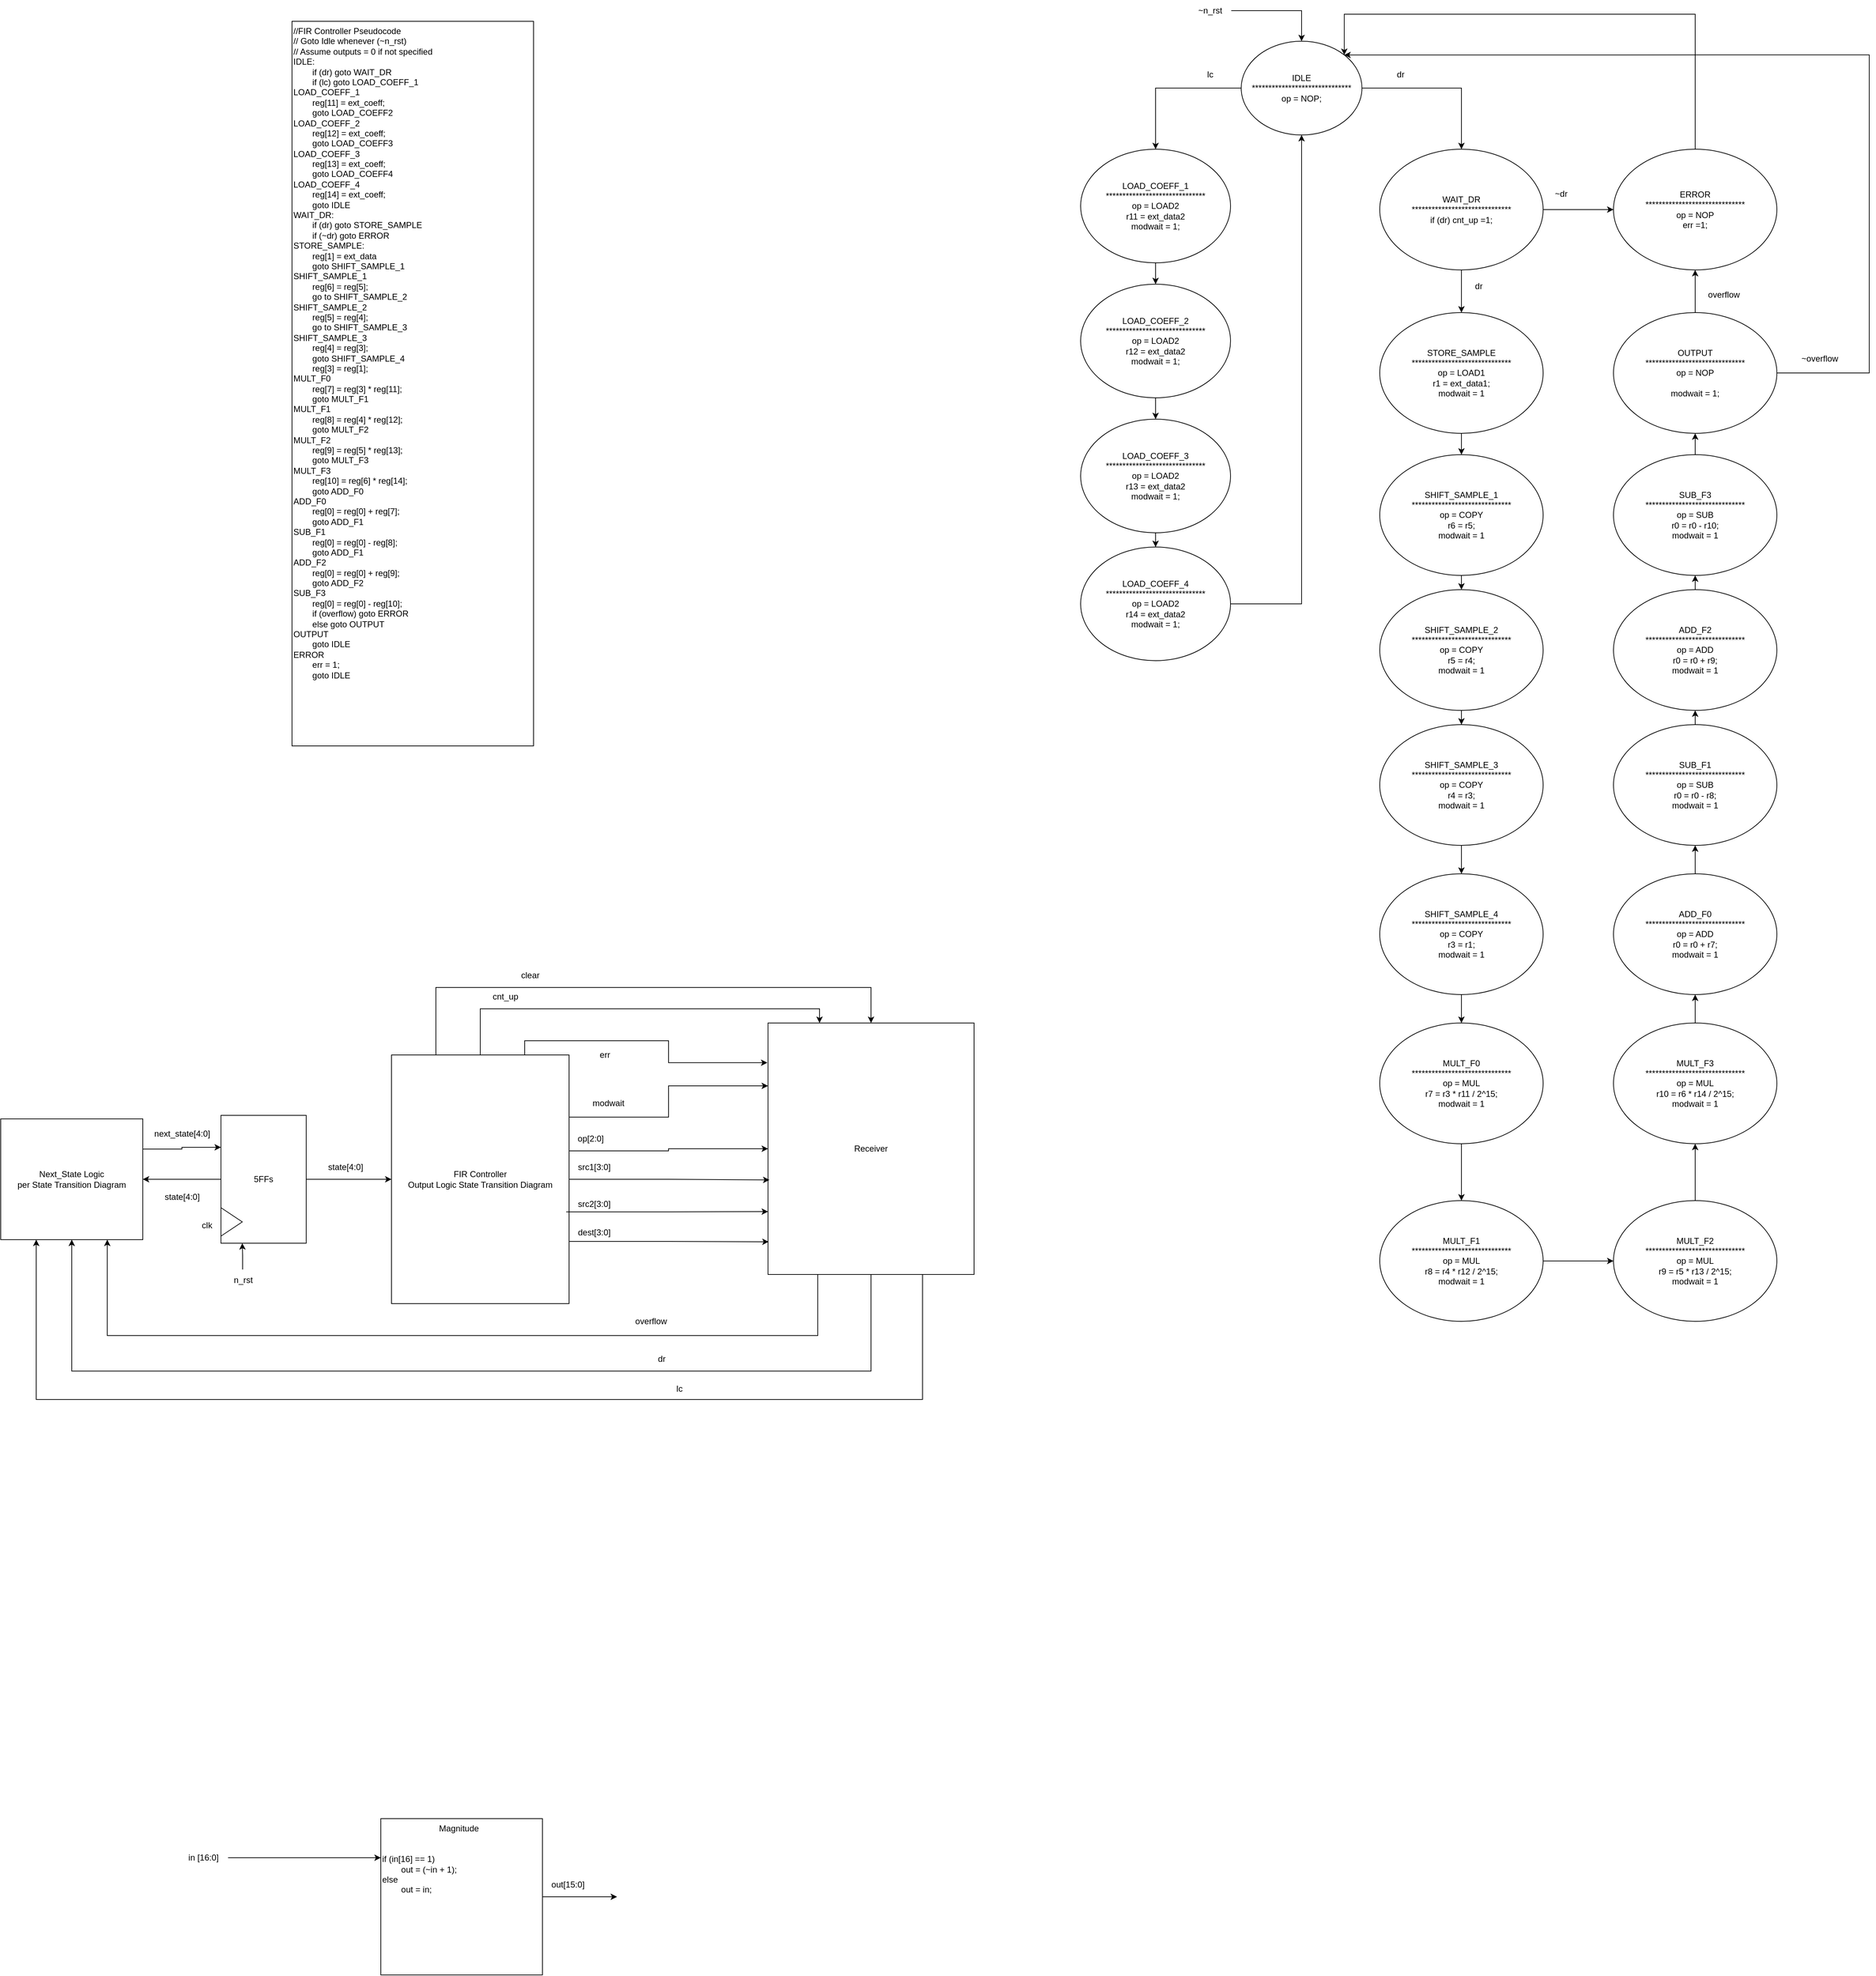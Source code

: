 <mxfile version="26.1.0">
  <diagram name="Page-1" id="D0N6lgmKxC3ts6CW8Z0m">
    <mxGraphModel dx="2932" dy="2197" grid="1" gridSize="10" guides="1" tooltips="1" connect="1" arrows="1" fold="1" page="1" pageScale="1" pageWidth="850" pageHeight="1100" math="0" shadow="0">
      <root>
        <mxCell id="0" />
        <mxCell id="1" parent="0" />
        <mxCell id="e_LtIGF7NNEtgVZw4Auk-2" value="&lt;div&gt;//FIR Controller Pseudocode&lt;/div&gt;&lt;div&gt;// Goto Idle whenever (~n_rst)&lt;/div&gt;&lt;div&gt;// Assume outputs = 0 if not specified&lt;/div&gt;IDLE:&amp;nbsp;&lt;div&gt;&lt;div&gt;&lt;span style=&quot;white-space: pre;&quot;&gt;&#x9;&lt;/span&gt;if (dr) goto WAIT_DR&lt;span style=&quot;white-space: pre;&quot;&gt;&#x9;&lt;/span&gt;&lt;/div&gt;&lt;div&gt;&lt;span style=&quot;background-color: transparent; color: light-dark(rgb(0, 0, 0), rgb(255, 255, 255));&quot;&gt;&lt;span style=&quot;white-space: pre;&quot;&gt;&#x9;&lt;/span&gt;if (lc) goto LOAD_COEFF_1&lt;/span&gt;&lt;/div&gt;&lt;div&gt;&lt;div&gt;LOAD_COEFF_1&lt;/div&gt;&lt;div&gt;&lt;span style=&quot;background-color: transparent; color: light-dark(rgb(0, 0, 0), rgb(255, 255, 255)); white-space: pre;&quot;&gt;&#x9;&lt;/span&gt;reg[11] = ext_coeff;&lt;span style=&quot;background-color: transparent; color: light-dark(rgb(0, 0, 0), rgb(255, 255, 255)); white-space: pre;&quot;&gt;&#x9;&lt;/span&gt;&lt;/div&gt;&lt;div&gt;&lt;span style=&quot;white-space: pre;&quot;&gt;&#x9;&lt;/span&gt;goto LOAD_COEFF2&lt;/div&gt;&lt;div&gt;&lt;div&gt;LOAD_COEFF_2&lt;/div&gt;&lt;div&gt;&lt;span style=&quot;background-color: transparent; color: light-dark(rgb(0, 0, 0), rgb(255, 255, 255)); white-space: pre;&quot;&gt;&#x9;&lt;/span&gt;reg[12] = ext_coeff;&lt;/div&gt;&lt;div&gt;&lt;span style=&quot;background-color: transparent; color: light-dark(rgb(0, 0, 0), rgb(255, 255, 255)); white-space: pre;&quot;&gt;&lt;span style=&quot;white-space: pre;&quot;&gt;&#x9;&lt;/span&gt;&lt;/span&gt;&lt;span style=&quot;background-color: transparent; color: light-dark(rgb(0, 0, 0), rgb(255, 255, 255));&quot;&gt;goto LOAD_COEFF3&lt;/span&gt;&lt;/div&gt;&lt;div&gt;&lt;span style=&quot;background-color: transparent; color: light-dark(rgb(0, 0, 0), rgb(255, 255, 255));&quot;&gt;LOAD_COEFF_3&lt;/span&gt;&lt;/div&gt;&lt;div&gt;&lt;/div&gt;&lt;/div&gt;&lt;div&gt;&lt;div&gt;&lt;span style=&quot;background-color: transparent; color: light-dark(rgb(0, 0, 0), rgb(255, 255, 255)); white-space: pre;&quot;&gt;&#x9;&lt;/span&gt;reg[13] = ext_coeff;&lt;span style=&quot;background-color: transparent; color: light-dark(rgb(0, 0, 0), rgb(255, 255, 255)); white-space: pre;&quot;&gt;&#x9;&lt;/span&gt;&lt;/div&gt;&lt;/div&gt;&lt;div&gt;&lt;span style=&quot;white-space: pre;&quot;&gt;&#x9;&lt;/span&gt;goto LOAD_COEFF4&lt;/div&gt;&lt;div&gt;&lt;div&gt;LOAD_COEFF_4&lt;/div&gt;&lt;div&gt;&lt;span style=&quot;background-color: transparent; color: light-dark(rgb(0, 0, 0), rgb(255, 255, 255)); white-space: pre;&quot;&gt;&#x9;&lt;/span&gt;reg[14] = ext_coeff;&lt;/div&gt;&lt;div&gt;&lt;span style=&quot;background-color: transparent; color: light-dark(rgb(0, 0, 0), rgb(255, 255, 255)); white-space: pre;&quot;&gt;&lt;span style=&quot;white-space: pre;&quot;&gt;&#x9;&lt;/span&gt;goto IDLE&#x9;&lt;/span&gt;&lt;/div&gt;&lt;/div&gt;&lt;div&gt;&lt;div&gt;WAIT_DR:&amp;nbsp;&lt;/div&gt;&lt;div&gt;&lt;span style=&quot;white-space: pre;&quot;&gt;&#x9;&lt;/span&gt;if (dr) goto STORE_SAMPLE&lt;/div&gt;&lt;div&gt;&lt;span style=&quot;white-space: pre;&quot;&gt;&#x9;&lt;/span&gt;if (~dr) goto ERROR&amp;nbsp;&lt;span style=&quot;background-color: transparent; color: light-dark(rgb(0, 0, 0), rgb(255, 255, 255)); white-space: pre;&quot;&gt;&#x9;&lt;/span&gt;&lt;span style=&quot;background-color: transparent; color: light-dark(rgb(0, 0, 0), rgb(255, 255, 255)); white-space: pre;&quot;&gt;&#x9;&lt;/span&gt;&lt;/div&gt;&lt;div&gt;STORE_SAMPLE:&lt;/div&gt;&lt;div&gt;&lt;span style=&quot;white-space: pre;&quot;&gt;&#x9;&lt;/span&gt;reg[1] = ext_data&lt;br&gt;&lt;/div&gt;&lt;div&gt;&lt;span style=&quot;white-space: pre;&quot;&gt;&#x9;&lt;/span&gt;goto SHIFT_SAMPLE_1&lt;/div&gt;&lt;div&gt;SHIFT_SAMPLE_1&lt;/div&gt;&lt;div&gt;&lt;span style=&quot;white-space: pre;&quot;&gt;&#x9;&lt;/span&gt;reg[6] = reg[5];&lt;/div&gt;&lt;div&gt;&lt;span style=&quot;white-space: pre;&quot;&gt;&#x9;&lt;/span&gt;go to SHIFT_SAMPLE_2&lt;/div&gt;&lt;div&gt;SHIFT_SAMPLE_2&lt;/div&gt;&lt;div&gt;&lt;span style=&quot;white-space: pre;&quot;&gt;&#x9;&lt;/span&gt;reg[5] = reg[4];&lt;/div&gt;&lt;div&gt;&lt;span style=&quot;background-color: transparent; color: light-dark(rgb(0, 0, 0), rgb(255, 255, 255)); white-space: pre;&quot;&gt;&#x9;&lt;/span&gt;&lt;span style=&quot;background-color: transparent; color: light-dark(rgb(0, 0, 0), rgb(255, 255, 255));&quot;&gt;go to SHIFT_SAMPLE_3&amp;nbsp;&lt;/span&gt;&lt;/div&gt;&lt;div&gt;SHIFT_SAMPLE_3&lt;/div&gt;&lt;div&gt;&lt;span style=&quot;white-space: pre;&quot;&gt;&#x9;&lt;/span&gt;reg[4] = reg[3];&lt;/div&gt;&lt;div&gt;&lt;span style=&quot;white-space: pre;&quot;&gt;&#x9;&lt;/span&gt;goto SHIFT_SAMPLE_4&lt;br&gt;&lt;/div&gt;&lt;div&gt;&lt;span style=&quot;white-space: pre;&quot;&gt;&#x9;&lt;/span&gt;reg[3] = reg[1];&lt;br&gt;&lt;/div&gt;&lt;div&gt;MULT_F0&lt;/div&gt;&lt;div&gt;&lt;span style=&quot;white-space: pre;&quot;&gt;&#x9;&lt;/span&gt;reg[7] = reg[3] * reg[11];&lt;br&gt;&lt;/div&gt;&lt;div&gt;&lt;span style=&quot;white-space: pre;&quot;&gt;&#x9;&lt;/span&gt;goto MULT_F1&lt;br&gt;&lt;/div&gt;&lt;div&gt;&lt;div&gt;MULT_F1&lt;/div&gt;&lt;div&gt;&lt;span style=&quot;white-space: pre;&quot;&gt;&#x9;&lt;/span&gt;reg[8] = reg[4] * reg[12];&lt;br&gt;&lt;/div&gt;&lt;div&gt;&lt;span style=&quot;white-space: pre;&quot;&gt;&#x9;&lt;/span&gt;goto MULT_F2&lt;/div&gt;&lt;/div&gt;&lt;div&gt;&lt;div&gt;MULT_F2&lt;/div&gt;&lt;div&gt;&lt;span style=&quot;white-space: pre;&quot;&gt;&#x9;&lt;/span&gt;reg[9] = reg[5] * reg[13];&lt;br&gt;&lt;/div&gt;&lt;div&gt;&lt;span style=&quot;white-space: pre;&quot;&gt;&#x9;&lt;/span&gt;goto MULT_F3&lt;/div&gt;&lt;/div&gt;&lt;div&gt;&lt;div&gt;MULT_F3&lt;/div&gt;&lt;div&gt;&lt;span style=&quot;white-space: pre;&quot;&gt;&#x9;&lt;/span&gt;reg[10] = reg[6] * reg[14];&lt;br&gt;&lt;/div&gt;&lt;div&gt;&lt;span style=&quot;white-space: pre;&quot;&gt;&#x9;&lt;/span&gt;goto ADD_F0&lt;/div&gt;&lt;/div&gt;&lt;div&gt;ADD_F0&lt;/div&gt;&lt;div&gt;&lt;span style=&quot;white-space: pre;&quot;&gt;&#x9;&lt;/span&gt;reg[0] = reg[0] + reg[7];&lt;br&gt;&lt;/div&gt;&lt;div&gt;&lt;span style=&quot;white-space: pre;&quot;&gt;&#x9;&lt;/span&gt;goto ADD_F1&lt;br&gt;&lt;/div&gt;&lt;div&gt;&lt;div&gt;SUB_F1&lt;/div&gt;&lt;div&gt;&lt;span style=&quot;white-space: pre;&quot;&gt;&#x9;&lt;/span&gt;reg[0] = reg[0] - reg[8];&lt;br&gt;&lt;/div&gt;&lt;div&gt;&lt;span style=&quot;white-space: pre;&quot;&gt;&#x9;&lt;/span&gt;goto ADD_F1&lt;/div&gt;&lt;/div&gt;&lt;div&gt;&lt;div&gt;ADD_F2&lt;/div&gt;&lt;div&gt;&lt;span style=&quot;white-space: pre;&quot;&gt;&#x9;&lt;/span&gt;reg[0] = reg[0] + reg[9];&lt;/div&gt;&lt;/div&gt;&lt;div&gt;&lt;span style=&quot;white-space: pre;&quot;&gt;&#x9;&lt;/span&gt;goto ADD_F2&lt;br&gt;&lt;/div&gt;&lt;div&gt;&lt;div&gt;SUB_F3&lt;/div&gt;&lt;div&gt;&lt;span style=&quot;white-space: pre;&quot;&gt;&#x9;&lt;/span&gt;reg[0] = reg[0] - reg[10];&lt;/div&gt;&lt;/div&gt;&lt;div&gt;&lt;span style=&quot;white-space: pre;&quot;&gt;&#x9;&lt;/span&gt;if (overflow) goto ERROR&lt;br&gt;&lt;/div&gt;&lt;div&gt;&lt;span style=&quot;white-space: pre;&quot;&gt;&#x9;&lt;/span&gt;else goto OUTPUT&lt;/div&gt;&lt;div&gt;OUTPUT&lt;/div&gt;&lt;div&gt;&lt;span style=&quot;white-space: pre;&quot;&gt;&#x9;&lt;/span&gt;goto IDLE&lt;/div&gt;&lt;div&gt;ERROR&lt;/div&gt;&lt;div&gt;&lt;span style=&quot;white-space: pre;&quot;&gt;&#x9;&lt;/span&gt;err = 1;&amp;nbsp;&lt;/div&gt;&lt;div&gt;&lt;span style=&quot;white-space: pre;&quot;&gt;&#x9;&lt;/span&gt;goto IDLE&lt;br&gt;&lt;/div&gt;&lt;div&gt;&lt;span style=&quot;white-space: pre;&quot;&gt;&#x9;&lt;/span&gt;&lt;br&gt;&lt;/div&gt;&lt;div&gt;&lt;span style=&quot;background-color: transparent; color: light-dark(rgb(0, 0, 0), rgb(255, 255, 255)); white-space: pre;&quot;&gt;&lt;span style=&quot;white-space: pre;&quot;&gt;&#x9;&lt;/span&gt;&#x9;&lt;/span&gt;&lt;span style=&quot;background-color: transparent; color: light-dark(rgb(0, 0, 0), rgb(255, 255, 255));&quot;&gt;&amp;nbsp;&lt;/span&gt;&lt;/div&gt;&lt;div&gt;&lt;span style=&quot;white-space: pre;&quot;&gt;&#x9;&lt;/span&gt;&lt;br&gt;&lt;/div&gt;&lt;div&gt;&lt;span style=&quot;white-space: pre;&quot;&gt;&#x9;&lt;/span&gt;&lt;br&gt;&lt;/div&gt;&lt;div&gt;&lt;br&gt;&lt;/div&gt;&lt;div&gt;&lt;br&gt;&lt;/div&gt;&lt;div&gt;&lt;span style=&quot;white-space: pre;&quot;&gt;&#x9;&lt;/span&gt;&lt;span style=&quot;white-space: pre;&quot;&gt;&#x9;&lt;br&gt;&lt;/span&gt;&lt;br&gt;&lt;/div&gt;&lt;/div&gt;&lt;/div&gt;&lt;/div&gt;" style="rounded=0;whiteSpace=wrap;html=1;align=left;verticalAlign=top;" parent="1" vertex="1">
          <mxGeometry x="-1080" y="-180" width="340" height="1020" as="geometry" />
        </mxCell>
        <mxCell id="e_LtIGF7NNEtgVZw4Auk-3" style="edgeStyle=orthogonalEdgeStyle;rounded=0;orthogonalLoop=1;jettySize=auto;html=1;exitX=0.5;exitY=1;exitDx=0;exitDy=0;" parent="1" source="e_LtIGF7NNEtgVZw4Auk-2" target="e_LtIGF7NNEtgVZw4Auk-2" edge="1">
          <mxGeometry relative="1" as="geometry" />
        </mxCell>
        <mxCell id="rDvdCbsORdO_u9nygV4T-1" style="edgeStyle=orthogonalEdgeStyle;rounded=0;orthogonalLoop=1;jettySize=auto;html=1;entryX=0.5;entryY=0;entryDx=0;entryDy=0;" edge="1" parent="1" source="e_LtIGF7NNEtgVZw4Auk-6" target="e_LtIGF7NNEtgVZw4Auk-18">
          <mxGeometry relative="1" as="geometry" />
        </mxCell>
        <mxCell id="rDvdCbsORdO_u9nygV4T-2" style="edgeStyle=orthogonalEdgeStyle;rounded=0;orthogonalLoop=1;jettySize=auto;html=1;entryX=0.5;entryY=0;entryDx=0;entryDy=0;" edge="1" parent="1" source="e_LtIGF7NNEtgVZw4Auk-6" target="e_LtIGF7NNEtgVZw4Auk-22">
          <mxGeometry relative="1" as="geometry" />
        </mxCell>
        <mxCell id="e_LtIGF7NNEtgVZw4Auk-6" value="&lt;div&gt;IDLE&lt;/div&gt;&lt;div&gt;******************************&lt;/div&gt;&lt;div&gt;op = NOP;&lt;/div&gt;" style="ellipse;whiteSpace=wrap;html=1;" parent="1" vertex="1">
          <mxGeometry x="256" y="-152" width="170" height="132" as="geometry" />
        </mxCell>
        <mxCell id="rDvdCbsORdO_u9nygV4T-13" style="edgeStyle=orthogonalEdgeStyle;rounded=0;orthogonalLoop=1;jettySize=auto;html=1;entryX=0.5;entryY=0;entryDx=0;entryDy=0;" edge="1" parent="1" source="e_LtIGF7NNEtgVZw4Auk-8" target="rDvdCbsORdO_u9nygV4T-10">
          <mxGeometry relative="1" as="geometry" />
        </mxCell>
        <mxCell id="e_LtIGF7NNEtgVZw4Auk-8" value="&lt;div&gt;STORE_SAMPLE&lt;/div&gt;&lt;div&gt;******************************&lt;/div&gt;&lt;div&gt;op = LOAD1&lt;/div&gt;&lt;div&gt;r1 = ext_data1;&lt;/div&gt;&lt;div&gt;modwait = 1&lt;/div&gt;" style="ellipse;whiteSpace=wrap;html=1;verticalAlign=middle;" parent="1" vertex="1">
          <mxGeometry x="451" y="230" width="230" height="170" as="geometry" />
        </mxCell>
        <mxCell id="e_LtIGF7NNEtgVZw4Auk-9" value="dr" style="text;html=1;align=center;verticalAlign=middle;resizable=0;points=[];autosize=1;strokeColor=none;fillColor=none;" parent="1" vertex="1">
          <mxGeometry x="465" y="-120" width="30" height="30" as="geometry" />
        </mxCell>
        <mxCell id="e_LtIGF7NNEtgVZw4Auk-10" style="edgeStyle=orthogonalEdgeStyle;rounded=0;orthogonalLoop=1;jettySize=auto;html=1;entryX=0.5;entryY=0;entryDx=0;entryDy=0;" parent="1" source="e_LtIGF7NNEtgVZw4Auk-11" target="e_LtIGF7NNEtgVZw4Auk-6" edge="1">
          <mxGeometry relative="1" as="geometry" />
        </mxCell>
        <mxCell id="e_LtIGF7NNEtgVZw4Auk-11" value="~n_rst" style="text;html=1;align=center;verticalAlign=middle;resizable=0;points=[];autosize=1;strokeColor=none;fillColor=none;" parent="1" vertex="1">
          <mxGeometry x="182" y="-210" width="60" height="30" as="geometry" />
        </mxCell>
        <mxCell id="rDvdCbsORdO_u9nygV4T-14" style="edgeStyle=orthogonalEdgeStyle;rounded=0;orthogonalLoop=1;jettySize=auto;html=1;exitX=0.5;exitY=1;exitDx=0;exitDy=0;entryX=0.5;entryY=0;entryDx=0;entryDy=0;" edge="1" parent="1" source="e_LtIGF7NNEtgVZw4Auk-18" target="e_LtIGF7NNEtgVZw4Auk-25">
          <mxGeometry relative="1" as="geometry" />
        </mxCell>
        <mxCell id="e_LtIGF7NNEtgVZw4Auk-18" value="&lt;div&gt;LOAD_COEFF_1&lt;/div&gt;&lt;div&gt;******************************&lt;/div&gt;&lt;div&gt;op = LOAD2&lt;/div&gt;&lt;div&gt;r11 = ext_data2&lt;/div&gt;&lt;div&gt;modwait = 1;&lt;/div&gt;" style="ellipse;whiteSpace=wrap;html=1;verticalAlign=middle;" parent="1" vertex="1">
          <mxGeometry x="30" width="211" height="160" as="geometry" />
        </mxCell>
        <mxCell id="rDvdCbsORdO_u9nygV4T-6" style="edgeStyle=orthogonalEdgeStyle;rounded=0;orthogonalLoop=1;jettySize=auto;html=1;entryX=0;entryY=0.5;entryDx=0;entryDy=0;" edge="1" parent="1" source="e_LtIGF7NNEtgVZw4Auk-22" target="rDvdCbsORdO_u9nygV4T-4">
          <mxGeometry relative="1" as="geometry" />
        </mxCell>
        <mxCell id="rDvdCbsORdO_u9nygV4T-8" style="edgeStyle=orthogonalEdgeStyle;rounded=0;orthogonalLoop=1;jettySize=auto;html=1;entryX=0.5;entryY=0;entryDx=0;entryDy=0;" edge="1" parent="1" source="e_LtIGF7NNEtgVZw4Auk-22" target="e_LtIGF7NNEtgVZw4Auk-8">
          <mxGeometry relative="1" as="geometry" />
        </mxCell>
        <mxCell id="e_LtIGF7NNEtgVZw4Auk-22" value="&lt;div&gt;WAIT_DR&lt;/div&gt;&lt;div&gt;******************************&lt;/div&gt;&lt;div&gt;if (dr) cnt_up =1;&lt;/div&gt;" style="ellipse;whiteSpace=wrap;html=1;verticalAlign=middle;" parent="1" vertex="1">
          <mxGeometry x="451" width="230" height="170" as="geometry" />
        </mxCell>
        <mxCell id="rDvdCbsORdO_u9nygV4T-15" style="edgeStyle=orthogonalEdgeStyle;rounded=0;orthogonalLoop=1;jettySize=auto;html=1;" edge="1" parent="1" source="e_LtIGF7NNEtgVZw4Auk-25" target="e_LtIGF7NNEtgVZw4Auk-26">
          <mxGeometry relative="1" as="geometry" />
        </mxCell>
        <mxCell id="e_LtIGF7NNEtgVZw4Auk-25" value="&lt;div&gt;LOAD_COEFF_2&lt;/div&gt;&lt;div&gt;******************************&lt;/div&gt;&lt;div&gt;&lt;div&gt;op = LOAD2&lt;/div&gt;&lt;div&gt;r12 = ext_data2&lt;/div&gt;&lt;div&gt;modwait = 1;&lt;/div&gt;&lt;/div&gt;" style="ellipse;whiteSpace=wrap;html=1;verticalAlign=middle;" parent="1" vertex="1">
          <mxGeometry x="30" y="190" width="211" height="160" as="geometry" />
        </mxCell>
        <mxCell id="rDvdCbsORdO_u9nygV4T-16" style="edgeStyle=orthogonalEdgeStyle;rounded=0;orthogonalLoop=1;jettySize=auto;html=1;exitX=0.5;exitY=1;exitDx=0;exitDy=0;" edge="1" parent="1" source="e_LtIGF7NNEtgVZw4Auk-26" target="e_LtIGF7NNEtgVZw4Auk-27">
          <mxGeometry relative="1" as="geometry" />
        </mxCell>
        <mxCell id="e_LtIGF7NNEtgVZw4Auk-26" value="&lt;div&gt;LOAD_COEFF_3&lt;/div&gt;&lt;div&gt;******************************&lt;/div&gt;&lt;div&gt;&lt;div&gt;op = LOAD2&lt;/div&gt;&lt;div&gt;r13 = ext_data2&lt;/div&gt;&lt;div&gt;modwait = 1;&lt;/div&gt;&lt;/div&gt;" style="ellipse;whiteSpace=wrap;html=1;verticalAlign=middle;" parent="1" vertex="1">
          <mxGeometry x="30" y="380" width="211" height="160" as="geometry" />
        </mxCell>
        <mxCell id="rDvdCbsORdO_u9nygV4T-3" style="edgeStyle=orthogonalEdgeStyle;rounded=0;orthogonalLoop=1;jettySize=auto;html=1;entryX=0.5;entryY=1;entryDx=0;entryDy=0;" edge="1" parent="1" source="e_LtIGF7NNEtgVZw4Auk-27" target="e_LtIGF7NNEtgVZw4Auk-6">
          <mxGeometry relative="1" as="geometry" />
        </mxCell>
        <mxCell id="e_LtIGF7NNEtgVZw4Auk-27" value="&lt;div&gt;LOAD_COEFF_4&lt;/div&gt;&lt;div&gt;******************************&lt;/div&gt;&lt;div&gt;&lt;div&gt;op = LOAD2&lt;/div&gt;&lt;div&gt;r14 = ext_data2&lt;/div&gt;&lt;div&gt;modwait = 1;&lt;/div&gt;&lt;/div&gt;" style="ellipse;whiteSpace=wrap;html=1;verticalAlign=middle;" parent="1" vertex="1">
          <mxGeometry x="30" y="560" width="211" height="160" as="geometry" />
        </mxCell>
        <mxCell id="rDvdCbsORdO_u9nygV4T-5" style="edgeStyle=orthogonalEdgeStyle;rounded=0;orthogonalLoop=1;jettySize=auto;html=1;entryX=1;entryY=0;entryDx=0;entryDy=0;exitX=0.5;exitY=0;exitDx=0;exitDy=0;" edge="1" parent="1" source="rDvdCbsORdO_u9nygV4T-4" target="e_LtIGF7NNEtgVZw4Auk-6">
          <mxGeometry relative="1" as="geometry">
            <Array as="points">
              <mxPoint x="895" y="-190" />
              <mxPoint x="401" y="-190" />
            </Array>
          </mxGeometry>
        </mxCell>
        <mxCell id="rDvdCbsORdO_u9nygV4T-4" value="&lt;div&gt;ERROR&lt;/div&gt;&lt;div&gt;******************************&lt;/div&gt;&lt;div&gt;op = NOP&lt;/div&gt;&lt;div&gt;err =1;&lt;/div&gt;" style="ellipse;whiteSpace=wrap;html=1;verticalAlign=middle;" vertex="1" parent="1">
          <mxGeometry x="780" width="230" height="170" as="geometry" />
        </mxCell>
        <mxCell id="rDvdCbsORdO_u9nygV4T-7" value="~dr" style="text;html=1;align=center;verticalAlign=middle;resizable=0;points=[];autosize=1;strokeColor=none;fillColor=none;" vertex="1" parent="1">
          <mxGeometry x="686" y="48" width="40" height="30" as="geometry" />
        </mxCell>
        <mxCell id="rDvdCbsORdO_u9nygV4T-9" value="dr" style="text;html=1;align=center;verticalAlign=middle;resizable=0;points=[];autosize=1;strokeColor=none;fillColor=none;" vertex="1" parent="1">
          <mxGeometry x="575" y="178" width="30" height="30" as="geometry" />
        </mxCell>
        <mxCell id="rDvdCbsORdO_u9nygV4T-17" style="edgeStyle=orthogonalEdgeStyle;rounded=0;orthogonalLoop=1;jettySize=auto;html=1;exitX=0.5;exitY=1;exitDx=0;exitDy=0;entryX=0.5;entryY=0;entryDx=0;entryDy=0;" edge="1" parent="1" source="rDvdCbsORdO_u9nygV4T-10" target="rDvdCbsORdO_u9nygV4T-11">
          <mxGeometry relative="1" as="geometry" />
        </mxCell>
        <mxCell id="rDvdCbsORdO_u9nygV4T-10" value="&lt;div&gt;SHIFT_SAMPLE_1&lt;/div&gt;&lt;div&gt;******************************&lt;/div&gt;&lt;div&gt;op = COPY&lt;/div&gt;&lt;div&gt;r6 = r5;&lt;/div&gt;&lt;div&gt;modwait = 1&lt;/div&gt;" style="ellipse;whiteSpace=wrap;html=1;verticalAlign=middle;" vertex="1" parent="1">
          <mxGeometry x="451" y="430" width="230" height="170" as="geometry" />
        </mxCell>
        <mxCell id="rDvdCbsORdO_u9nygV4T-18" style="edgeStyle=orthogonalEdgeStyle;rounded=0;orthogonalLoop=1;jettySize=auto;html=1;exitX=0.5;exitY=1;exitDx=0;exitDy=0;" edge="1" parent="1" source="rDvdCbsORdO_u9nygV4T-11" target="rDvdCbsORdO_u9nygV4T-12">
          <mxGeometry relative="1" as="geometry" />
        </mxCell>
        <mxCell id="rDvdCbsORdO_u9nygV4T-11" value="&lt;div&gt;&lt;span style=&quot;background-color: transparent; color: light-dark(rgb(0, 0, 0), rgb(255, 255, 255));&quot;&gt;SHIFT&lt;/span&gt;_SAMPLE_2&lt;/div&gt;&lt;div&gt;******************************&lt;/div&gt;&lt;div&gt;op = COPY&lt;/div&gt;&lt;div&gt;r5 = r4;&lt;/div&gt;&lt;div&gt;modwait = 1&lt;/div&gt;" style="ellipse;whiteSpace=wrap;html=1;verticalAlign=middle;" vertex="1" parent="1">
          <mxGeometry x="451" y="620" width="230" height="170" as="geometry" />
        </mxCell>
        <mxCell id="rDvdCbsORdO_u9nygV4T-20" style="edgeStyle=orthogonalEdgeStyle;rounded=0;orthogonalLoop=1;jettySize=auto;html=1;entryX=0.5;entryY=0;entryDx=0;entryDy=0;" edge="1" parent="1" source="rDvdCbsORdO_u9nygV4T-12" target="rDvdCbsORdO_u9nygV4T-19">
          <mxGeometry relative="1" as="geometry" />
        </mxCell>
        <mxCell id="rDvdCbsORdO_u9nygV4T-12" value="&lt;div&gt;&lt;span style=&quot;background-color: transparent; color: light-dark(rgb(0, 0, 0), rgb(255, 255, 255));&quot;&gt;SHIFT&lt;/span&gt;_SAMPLE_3&lt;/div&gt;&lt;div&gt;******************************&lt;/div&gt;&lt;div&gt;op = COPY&lt;/div&gt;&lt;div&gt;r4 = r3;&lt;/div&gt;&lt;div&gt;modwait = 1&lt;/div&gt;" style="ellipse;whiteSpace=wrap;html=1;verticalAlign=middle;" vertex="1" parent="1">
          <mxGeometry x="451" y="810" width="230" height="170" as="geometry" />
        </mxCell>
        <mxCell id="rDvdCbsORdO_u9nygV4T-25" style="edgeStyle=orthogonalEdgeStyle;rounded=0;orthogonalLoop=1;jettySize=auto;html=1;exitX=0.5;exitY=1;exitDx=0;exitDy=0;entryX=0.5;entryY=0;entryDx=0;entryDy=0;" edge="1" parent="1" source="rDvdCbsORdO_u9nygV4T-19" target="rDvdCbsORdO_u9nygV4T-21">
          <mxGeometry relative="1" as="geometry" />
        </mxCell>
        <mxCell id="rDvdCbsORdO_u9nygV4T-19" value="&lt;div&gt;&lt;span style=&quot;background-color: transparent; color: light-dark(rgb(0, 0, 0), rgb(255, 255, 255));&quot;&gt;SHIFT&lt;/span&gt;&lt;span style=&quot;background-color: transparent; color: light-dark(rgb(0, 0, 0), rgb(255, 255, 255));&quot;&gt;_SAMPLE_4&lt;/span&gt;&lt;/div&gt;&lt;div&gt;******************************&lt;/div&gt;&lt;div&gt;op = COPY&lt;/div&gt;&lt;div&gt;r3 = r1;&lt;/div&gt;&lt;div&gt;modwait = 1&lt;/div&gt;" style="ellipse;whiteSpace=wrap;html=1;verticalAlign=middle;" vertex="1" parent="1">
          <mxGeometry x="451" y="1020" width="230" height="170" as="geometry" />
        </mxCell>
        <mxCell id="rDvdCbsORdO_u9nygV4T-26" style="edgeStyle=orthogonalEdgeStyle;rounded=0;orthogonalLoop=1;jettySize=auto;html=1;" edge="1" parent="1" source="rDvdCbsORdO_u9nygV4T-21" target="rDvdCbsORdO_u9nygV4T-22">
          <mxGeometry relative="1" as="geometry" />
        </mxCell>
        <mxCell id="rDvdCbsORdO_u9nygV4T-21" value="&lt;div&gt;&lt;span style=&quot;background-color: transparent; color: light-dark(rgb(0, 0, 0), rgb(255, 255, 255));&quot;&gt;MULT_F0&lt;/span&gt;&lt;/div&gt;&lt;div&gt;******************************&lt;/div&gt;&lt;div&gt;op = MUL&lt;/div&gt;&lt;div&gt;r7 = r3 * r11 / 2^15;&lt;/div&gt;&lt;div&gt;modwait = 1&lt;/div&gt;" style="ellipse;whiteSpace=wrap;html=1;verticalAlign=middle;" vertex="1" parent="1">
          <mxGeometry x="451" y="1230" width="230" height="170" as="geometry" />
        </mxCell>
        <mxCell id="rDvdCbsORdO_u9nygV4T-27" style="edgeStyle=orthogonalEdgeStyle;rounded=0;orthogonalLoop=1;jettySize=auto;html=1;exitX=1;exitY=0.5;exitDx=0;exitDy=0;entryX=0;entryY=0.5;entryDx=0;entryDy=0;" edge="1" parent="1" source="rDvdCbsORdO_u9nygV4T-22" target="rDvdCbsORdO_u9nygV4T-23">
          <mxGeometry relative="1" as="geometry" />
        </mxCell>
        <mxCell id="rDvdCbsORdO_u9nygV4T-22" value="&lt;div&gt;&lt;span style=&quot;background-color: transparent; color: light-dark(rgb(0, 0, 0), rgb(255, 255, 255));&quot;&gt;MULT_F1&lt;/span&gt;&lt;/div&gt;&lt;div&gt;******************************&lt;/div&gt;&lt;div&gt;op = MUL&lt;/div&gt;&lt;div&gt;r8 = r4 * r12 / 2^15;&lt;/div&gt;&lt;div&gt;modwait = 1&lt;/div&gt;" style="ellipse;whiteSpace=wrap;html=1;verticalAlign=middle;" vertex="1" parent="1">
          <mxGeometry x="451" y="1480" width="230" height="170" as="geometry" />
        </mxCell>
        <mxCell id="rDvdCbsORdO_u9nygV4T-28" style="edgeStyle=orthogonalEdgeStyle;rounded=0;orthogonalLoop=1;jettySize=auto;html=1;exitX=0.5;exitY=0;exitDx=0;exitDy=0;entryX=0.5;entryY=1;entryDx=0;entryDy=0;" edge="1" parent="1" source="rDvdCbsORdO_u9nygV4T-23" target="rDvdCbsORdO_u9nygV4T-24">
          <mxGeometry relative="1" as="geometry" />
        </mxCell>
        <mxCell id="rDvdCbsORdO_u9nygV4T-23" value="&lt;div&gt;&lt;span style=&quot;background-color: transparent; color: light-dark(rgb(0, 0, 0), rgb(255, 255, 255));&quot;&gt;MULT_F2&lt;/span&gt;&lt;/div&gt;&lt;div&gt;******************************&lt;/div&gt;&lt;div&gt;op = MUL&lt;/div&gt;&lt;div&gt;r9 = r5 * r13 / 2^15;&lt;/div&gt;&lt;div&gt;modwait = 1&lt;/div&gt;" style="ellipse;whiteSpace=wrap;html=1;verticalAlign=middle;" vertex="1" parent="1">
          <mxGeometry x="780" y="1480" width="230" height="170" as="geometry" />
        </mxCell>
        <mxCell id="rDvdCbsORdO_u9nygV4T-33" style="edgeStyle=orthogonalEdgeStyle;rounded=0;orthogonalLoop=1;jettySize=auto;html=1;exitX=0.5;exitY=0;exitDx=0;exitDy=0;entryX=0.5;entryY=1;entryDx=0;entryDy=0;" edge="1" parent="1" source="rDvdCbsORdO_u9nygV4T-24" target="rDvdCbsORdO_u9nygV4T-29">
          <mxGeometry relative="1" as="geometry" />
        </mxCell>
        <mxCell id="rDvdCbsORdO_u9nygV4T-24" value="&lt;div&gt;&lt;span style=&quot;background-color: transparent; color: light-dark(rgb(0, 0, 0), rgb(255, 255, 255));&quot;&gt;MULT_F3&lt;/span&gt;&lt;/div&gt;&lt;div&gt;******************************&lt;/div&gt;&lt;div&gt;op = MUL&lt;/div&gt;&lt;div&gt;r10 = r6 * r14 / 2^15;&lt;/div&gt;&lt;div&gt;modwait = 1&lt;/div&gt;" style="ellipse;whiteSpace=wrap;html=1;verticalAlign=middle;" vertex="1" parent="1">
          <mxGeometry x="780" y="1230" width="230" height="170" as="geometry" />
        </mxCell>
        <mxCell id="rDvdCbsORdO_u9nygV4T-32" style="edgeStyle=orthogonalEdgeStyle;rounded=0;orthogonalLoop=1;jettySize=auto;html=1;exitX=0.5;exitY=0;exitDx=0;exitDy=0;entryX=0.5;entryY=1;entryDx=0;entryDy=0;" edge="1" parent="1" source="rDvdCbsORdO_u9nygV4T-29" target="rDvdCbsORdO_u9nygV4T-31">
          <mxGeometry relative="1" as="geometry" />
        </mxCell>
        <mxCell id="rDvdCbsORdO_u9nygV4T-29" value="&lt;div&gt;&lt;span style=&quot;background-color: transparent; color: light-dark(rgb(0, 0, 0), rgb(255, 255, 255));&quot;&gt;ADD_F0&lt;/span&gt;&lt;/div&gt;&lt;div&gt;******************************&lt;/div&gt;&lt;div&gt;op = ADD&lt;/div&gt;&lt;div&gt;r0 = r0 + r7;&lt;/div&gt;&lt;div&gt;modwait = 1&lt;/div&gt;" style="ellipse;whiteSpace=wrap;html=1;verticalAlign=middle;" vertex="1" parent="1">
          <mxGeometry x="780" y="1020" width="230" height="170" as="geometry" />
        </mxCell>
        <mxCell id="rDvdCbsORdO_u9nygV4T-36" style="edgeStyle=orthogonalEdgeStyle;rounded=0;orthogonalLoop=1;jettySize=auto;html=1;exitX=0.5;exitY=0;exitDx=0;exitDy=0;entryX=0.5;entryY=1;entryDx=0;entryDy=0;" edge="1" parent="1" source="rDvdCbsORdO_u9nygV4T-30" target="rDvdCbsORdO_u9nygV4T-35">
          <mxGeometry relative="1" as="geometry" />
        </mxCell>
        <mxCell id="rDvdCbsORdO_u9nygV4T-30" value="&lt;div&gt;&lt;span style=&quot;background-color: transparent; color: light-dark(rgb(0, 0, 0), rgb(255, 255, 255));&quot;&gt;ADD_F2&lt;/span&gt;&lt;/div&gt;&lt;div&gt;******************************&lt;/div&gt;&lt;div&gt;op = ADD&lt;/div&gt;&lt;div&gt;r0 = r0 + r9;&lt;/div&gt;&lt;div&gt;modwait = 1&lt;/div&gt;" style="ellipse;whiteSpace=wrap;html=1;verticalAlign=middle;" vertex="1" parent="1">
          <mxGeometry x="780" y="620" width="230" height="170" as="geometry" />
        </mxCell>
        <mxCell id="rDvdCbsORdO_u9nygV4T-34" style="edgeStyle=orthogonalEdgeStyle;rounded=0;orthogonalLoop=1;jettySize=auto;html=1;exitX=0.5;exitY=0;exitDx=0;exitDy=0;entryX=0.5;entryY=1;entryDx=0;entryDy=0;" edge="1" parent="1" source="rDvdCbsORdO_u9nygV4T-31" target="rDvdCbsORdO_u9nygV4T-30">
          <mxGeometry relative="1" as="geometry" />
        </mxCell>
        <mxCell id="rDvdCbsORdO_u9nygV4T-31" value="&lt;div&gt;&lt;span style=&quot;background-color: transparent; color: light-dark(rgb(0, 0, 0), rgb(255, 255, 255));&quot;&gt;SUB_F1&lt;/span&gt;&lt;/div&gt;&lt;div&gt;******************************&lt;/div&gt;&lt;div&gt;op = SUB&lt;/div&gt;&lt;div&gt;r0 = r0 - r8;&lt;/div&gt;&lt;div&gt;modwait = 1&lt;/div&gt;" style="ellipse;whiteSpace=wrap;html=1;verticalAlign=middle;" vertex="1" parent="1">
          <mxGeometry x="780" y="810" width="230" height="170" as="geometry" />
        </mxCell>
        <mxCell id="rDvdCbsORdO_u9nygV4T-38" style="edgeStyle=orthogonalEdgeStyle;rounded=0;orthogonalLoop=1;jettySize=auto;html=1;exitX=0.5;exitY=0;exitDx=0;exitDy=0;entryX=0.5;entryY=1;entryDx=0;entryDy=0;" edge="1" parent="1" source="rDvdCbsORdO_u9nygV4T-35" target="rDvdCbsORdO_u9nygV4T-37">
          <mxGeometry relative="1" as="geometry" />
        </mxCell>
        <mxCell id="rDvdCbsORdO_u9nygV4T-35" value="&lt;div&gt;&lt;span style=&quot;background-color: transparent; color: light-dark(rgb(0, 0, 0), rgb(255, 255, 255));&quot;&gt;SUB_F3&lt;/span&gt;&lt;/div&gt;&lt;div&gt;******************************&lt;/div&gt;&lt;div&gt;op = SUB&lt;/div&gt;&lt;div&gt;r0 = r0 - r10;&lt;/div&gt;&lt;div&gt;modwait = 1&lt;/div&gt;" style="ellipse;whiteSpace=wrap;html=1;verticalAlign=middle;" vertex="1" parent="1">
          <mxGeometry x="780" y="430" width="230" height="170" as="geometry" />
        </mxCell>
        <mxCell id="rDvdCbsORdO_u9nygV4T-39" style="edgeStyle=orthogonalEdgeStyle;rounded=0;orthogonalLoop=1;jettySize=auto;html=1;exitX=0.5;exitY=0;exitDx=0;exitDy=0;entryX=0.5;entryY=1;entryDx=0;entryDy=0;" edge="1" parent="1" source="rDvdCbsORdO_u9nygV4T-37" target="rDvdCbsORdO_u9nygV4T-4">
          <mxGeometry relative="1" as="geometry" />
        </mxCell>
        <mxCell id="rDvdCbsORdO_u9nygV4T-41" style="edgeStyle=orthogonalEdgeStyle;rounded=0;orthogonalLoop=1;jettySize=auto;html=1;entryX=1;entryY=0;entryDx=0;entryDy=0;" edge="1" parent="1" source="rDvdCbsORdO_u9nygV4T-37" target="e_LtIGF7NNEtgVZw4Auk-6">
          <mxGeometry relative="1" as="geometry">
            <Array as="points">
              <mxPoint x="1140" y="315" />
              <mxPoint x="1140" y="-133" />
            </Array>
          </mxGeometry>
        </mxCell>
        <mxCell id="rDvdCbsORdO_u9nygV4T-37" value="&lt;div&gt;OUTPUT&lt;/div&gt;&lt;div&gt;******************************&lt;/div&gt;&lt;div&gt;op = NOP&lt;/div&gt;&lt;div&gt;&lt;br&gt;&lt;/div&gt;&lt;div&gt;modwait = 1;&lt;/div&gt;" style="ellipse;whiteSpace=wrap;html=1;verticalAlign=middle;" vertex="1" parent="1">
          <mxGeometry x="780" y="230" width="230" height="170" as="geometry" />
        </mxCell>
        <mxCell id="rDvdCbsORdO_u9nygV4T-40" value="overflow" style="text;html=1;align=center;verticalAlign=middle;resizable=0;points=[];autosize=1;strokeColor=none;fillColor=none;" vertex="1" parent="1">
          <mxGeometry x="900" y="190" width="70" height="30" as="geometry" />
        </mxCell>
        <mxCell id="rDvdCbsORdO_u9nygV4T-42" value="~overflow" style="text;html=1;align=center;verticalAlign=middle;resizable=0;points=[];autosize=1;strokeColor=none;fillColor=none;" vertex="1" parent="1">
          <mxGeometry x="1030" y="280" width="80" height="30" as="geometry" />
        </mxCell>
        <mxCell id="rDvdCbsORdO_u9nygV4T-43" value="lc" style="text;html=1;align=center;verticalAlign=middle;resizable=0;points=[];autosize=1;strokeColor=none;fillColor=none;" vertex="1" parent="1">
          <mxGeometry x="197" y="-120" width="30" height="30" as="geometry" />
        </mxCell>
        <mxCell id="rDvdCbsORdO_u9nygV4T-44" value="" style="group" vertex="1" connectable="0" parent="1">
          <mxGeometry x="-940" y="1275" width="250" height="350" as="geometry" />
        </mxCell>
        <mxCell id="rDvdCbsORdO_u9nygV4T-45" value="FIR Controller&lt;div&gt;Output Logic State Transition Diagram&lt;/div&gt;" style="rounded=0;whiteSpace=wrap;html=1;" vertex="1" parent="rDvdCbsORdO_u9nygV4T-44">
          <mxGeometry width="250" height="350" as="geometry" />
        </mxCell>
        <mxCell id="rDvdCbsORdO_u9nygV4T-47" value="clk" style="text;html=1;align=center;verticalAlign=middle;resizable=0;points=[];autosize=1;strokeColor=none;fillColor=none;" vertex="1" parent="1">
          <mxGeometry x="-1220" y="1500" width="40" height="30" as="geometry" />
        </mxCell>
        <mxCell id="rDvdCbsORdO_u9nygV4T-48" style="edgeStyle=orthogonalEdgeStyle;rounded=0;orthogonalLoop=1;jettySize=auto;html=1;entryX=0.25;entryY=1;entryDx=0;entryDy=0;" edge="1" parent="1" source="rDvdCbsORdO_u9nygV4T-49" target="rDvdCbsORdO_u9nygV4T-70">
          <mxGeometry relative="1" as="geometry" />
        </mxCell>
        <mxCell id="rDvdCbsORdO_u9nygV4T-49" value="n_rst" style="text;html=1;align=center;verticalAlign=middle;resizable=0;points=[];autosize=1;strokeColor=none;fillColor=none;" vertex="1" parent="1">
          <mxGeometry x="-1174.5" y="1577" width="50" height="30" as="geometry" />
        </mxCell>
        <mxCell id="rDvdCbsORdO_u9nygV4T-75" style="edgeStyle=orthogonalEdgeStyle;rounded=0;orthogonalLoop=1;jettySize=auto;html=1;exitX=0.25;exitY=1;exitDx=0;exitDy=0;entryX=0.75;entryY=1;entryDx=0;entryDy=0;" edge="1" parent="1" source="rDvdCbsORdO_u9nygV4T-55" target="rDvdCbsORdO_u9nygV4T-57">
          <mxGeometry relative="1" as="geometry">
            <Array as="points">
              <mxPoint x="-340" y="1584" />
              <mxPoint x="-340" y="1670" />
              <mxPoint x="-1340" y="1670" />
            </Array>
          </mxGeometry>
        </mxCell>
        <mxCell id="rDvdCbsORdO_u9nygV4T-77" style="edgeStyle=orthogonalEdgeStyle;rounded=0;orthogonalLoop=1;jettySize=auto;html=1;exitX=0.5;exitY=1;exitDx=0;exitDy=0;entryX=0.5;entryY=1;entryDx=0;entryDy=0;" edge="1" parent="1" source="rDvdCbsORdO_u9nygV4T-55" target="rDvdCbsORdO_u9nygV4T-57">
          <mxGeometry relative="1" as="geometry">
            <Array as="points">
              <mxPoint x="-265" y="1720" />
              <mxPoint x="-1390" y="1720" />
            </Array>
          </mxGeometry>
        </mxCell>
        <mxCell id="rDvdCbsORdO_u9nygV4T-79" style="edgeStyle=orthogonalEdgeStyle;rounded=0;orthogonalLoop=1;jettySize=auto;html=1;exitX=0.75;exitY=1;exitDx=0;exitDy=0;entryX=0.25;entryY=1;entryDx=0;entryDy=0;" edge="1" parent="1" source="rDvdCbsORdO_u9nygV4T-55" target="rDvdCbsORdO_u9nygV4T-57">
          <mxGeometry relative="1" as="geometry">
            <Array as="points">
              <mxPoint x="-192" y="1760" />
              <mxPoint x="-1440" y="1760" />
            </Array>
          </mxGeometry>
        </mxCell>
        <mxCell id="rDvdCbsORdO_u9nygV4T-55" value="&lt;div align=&quot;center&quot;&gt;Receiver&lt;/div&gt;" style="rounded=0;whiteSpace=wrap;html=1;align=center;verticalAlign=middle;" vertex="1" parent="1">
          <mxGeometry x="-410" y="1230" width="290" height="354" as="geometry" />
        </mxCell>
        <mxCell id="rDvdCbsORdO_u9nygV4T-56" style="edgeStyle=orthogonalEdgeStyle;rounded=0;orthogonalLoop=1;jettySize=auto;html=1;exitX=1;exitY=0.25;exitDx=0;exitDy=0;entryX=0;entryY=0.25;entryDx=0;entryDy=0;" edge="1" parent="1" source="rDvdCbsORdO_u9nygV4T-57" target="rDvdCbsORdO_u9nygV4T-70">
          <mxGeometry relative="1" as="geometry" />
        </mxCell>
        <mxCell id="rDvdCbsORdO_u9nygV4T-57" value="&lt;div&gt;Next_State Logic&lt;/div&gt;&lt;div&gt;per State Transition Diagram&lt;/div&gt;" style="rounded=0;whiteSpace=wrap;html=1;align=center;verticalAlign=middle;" vertex="1" parent="1">
          <mxGeometry x="-1490" y="1365" width="200" height="170" as="geometry" />
        </mxCell>
        <mxCell id="rDvdCbsORdO_u9nygV4T-58" value="next_state[4:0]" style="text;html=1;align=center;verticalAlign=middle;resizable=0;points=[];autosize=1;strokeColor=none;fillColor=none;" vertex="1" parent="1">
          <mxGeometry x="-1285" y="1371" width="100" height="30" as="geometry" />
        </mxCell>
        <mxCell id="rDvdCbsORdO_u9nygV4T-61" value="state[4:0]" style="text;html=1;align=center;verticalAlign=middle;resizable=0;points=[];autosize=1;strokeColor=none;fillColor=none;" vertex="1" parent="1">
          <mxGeometry x="-1270" y="1460" width="70" height="30" as="geometry" />
        </mxCell>
        <mxCell id="rDvdCbsORdO_u9nygV4T-69" value="" style="group" vertex="1" connectable="0" parent="1">
          <mxGeometry x="-1180" y="1360" width="120" height="180" as="geometry" />
        </mxCell>
        <mxCell id="rDvdCbsORdO_u9nygV4T-70" value="5FFs" style="rounded=0;whiteSpace=wrap;html=1;" vertex="1" parent="rDvdCbsORdO_u9nygV4T-69">
          <mxGeometry width="120" height="180" as="geometry" />
        </mxCell>
        <mxCell id="rDvdCbsORdO_u9nygV4T-71" value="" style="triangle;whiteSpace=wrap;html=1;" vertex="1" parent="rDvdCbsORdO_u9nygV4T-69">
          <mxGeometry y="130" width="30" height="40" as="geometry" />
        </mxCell>
        <mxCell id="rDvdCbsORdO_u9nygV4T-72" style="edgeStyle=orthogonalEdgeStyle;rounded=0;orthogonalLoop=1;jettySize=auto;html=1;exitX=0;exitY=0.5;exitDx=0;exitDy=0;entryX=1;entryY=0.5;entryDx=0;entryDy=0;" edge="1" parent="1" source="rDvdCbsORdO_u9nygV4T-70" target="rDvdCbsORdO_u9nygV4T-57">
          <mxGeometry relative="1" as="geometry" />
        </mxCell>
        <mxCell id="rDvdCbsORdO_u9nygV4T-73" style="edgeStyle=orthogonalEdgeStyle;rounded=0;orthogonalLoop=1;jettySize=auto;html=1;entryX=0;entryY=0.5;entryDx=0;entryDy=0;" edge="1" parent="1" source="rDvdCbsORdO_u9nygV4T-70" target="rDvdCbsORdO_u9nygV4T-45">
          <mxGeometry relative="1" as="geometry" />
        </mxCell>
        <mxCell id="rDvdCbsORdO_u9nygV4T-74" value="state[4:0]" style="text;html=1;align=center;verticalAlign=middle;resizable=0;points=[];autosize=1;strokeColor=none;fillColor=none;" vertex="1" parent="1">
          <mxGeometry x="-1040" y="1418" width="70" height="30" as="geometry" />
        </mxCell>
        <mxCell id="rDvdCbsORdO_u9nygV4T-76" value="overflow" style="text;html=1;align=center;verticalAlign=middle;resizable=0;points=[];autosize=1;strokeColor=none;fillColor=none;" vertex="1" parent="1">
          <mxGeometry x="-610" y="1635" width="70" height="30" as="geometry" />
        </mxCell>
        <mxCell id="rDvdCbsORdO_u9nygV4T-78" value="dr" style="text;html=1;align=center;verticalAlign=middle;resizable=0;points=[];autosize=1;strokeColor=none;fillColor=none;" vertex="1" parent="1">
          <mxGeometry x="-575" y="1688" width="30" height="30" as="geometry" />
        </mxCell>
        <mxCell id="rDvdCbsORdO_u9nygV4T-80" value="lc" style="text;html=1;align=center;verticalAlign=middle;resizable=0;points=[];autosize=1;strokeColor=none;fillColor=none;" vertex="1" parent="1">
          <mxGeometry x="-550" y="1730" width="30" height="30" as="geometry" />
        </mxCell>
        <mxCell id="rDvdCbsORdO_u9nygV4T-81" style="edgeStyle=orthogonalEdgeStyle;rounded=0;orthogonalLoop=1;jettySize=auto;html=1;exitX=1;exitY=0.25;exitDx=0;exitDy=0;entryX=0;entryY=0.25;entryDx=0;entryDy=0;" edge="1" parent="1" source="rDvdCbsORdO_u9nygV4T-45" target="rDvdCbsORdO_u9nygV4T-55">
          <mxGeometry relative="1" as="geometry" />
        </mxCell>
        <mxCell id="rDvdCbsORdO_u9nygV4T-82" value="modwait" style="text;html=1;align=center;verticalAlign=middle;resizable=0;points=[];autosize=1;strokeColor=none;fillColor=none;" vertex="1" parent="1">
          <mxGeometry x="-670" y="1328" width="70" height="30" as="geometry" />
        </mxCell>
        <mxCell id="rDvdCbsORdO_u9nygV4T-83" style="edgeStyle=orthogonalEdgeStyle;rounded=0;orthogonalLoop=1;jettySize=auto;html=1;exitX=1;exitY=0.5;exitDx=0;exitDy=0;entryX=0;entryY=0.5;entryDx=0;entryDy=0;" edge="1" parent="1" source="rDvdCbsORdO_u9nygV4T-45" target="rDvdCbsORdO_u9nygV4T-55">
          <mxGeometry relative="1" as="geometry">
            <Array as="points">
              <mxPoint x="-690" y="1410" />
              <mxPoint x="-550" y="1410" />
              <mxPoint x="-550" y="1407" />
            </Array>
          </mxGeometry>
        </mxCell>
        <mxCell id="rDvdCbsORdO_u9nygV4T-84" value="op[2:0]" style="text;html=1;align=center;verticalAlign=middle;resizable=0;points=[];autosize=1;strokeColor=none;fillColor=none;" vertex="1" parent="1">
          <mxGeometry x="-690" y="1378" width="60" height="30" as="geometry" />
        </mxCell>
        <mxCell id="rDvdCbsORdO_u9nygV4T-85" style="edgeStyle=orthogonalEdgeStyle;rounded=0;orthogonalLoop=1;jettySize=auto;html=1;exitX=1;exitY=0.5;exitDx=0;exitDy=0;entryX=0.007;entryY=0.624;entryDx=0;entryDy=0;entryPerimeter=0;" edge="1" parent="1" source="rDvdCbsORdO_u9nygV4T-45" target="rDvdCbsORdO_u9nygV4T-55">
          <mxGeometry relative="1" as="geometry" />
        </mxCell>
        <mxCell id="rDvdCbsORdO_u9nygV4T-86" value="src1[3:0]" style="text;html=1;align=center;verticalAlign=middle;resizable=0;points=[];autosize=1;strokeColor=none;fillColor=none;" vertex="1" parent="1">
          <mxGeometry x="-690" y="1418" width="70" height="30" as="geometry" />
        </mxCell>
        <mxCell id="rDvdCbsORdO_u9nygV4T-87" style="edgeStyle=orthogonalEdgeStyle;rounded=0;orthogonalLoop=1;jettySize=auto;html=1;exitX=1;exitY=0.75;exitDx=0;exitDy=0;entryX=0.003;entryY=0.87;entryDx=0;entryDy=0;entryPerimeter=0;" edge="1" parent="1" source="rDvdCbsORdO_u9nygV4T-45" target="rDvdCbsORdO_u9nygV4T-55">
          <mxGeometry relative="1" as="geometry" />
        </mxCell>
        <mxCell id="rDvdCbsORdO_u9nygV4T-88" value="src2[3:0]" style="text;html=1;align=center;verticalAlign=middle;resizable=0;points=[];autosize=1;strokeColor=none;fillColor=none;" vertex="1" parent="1">
          <mxGeometry x="-690" y="1470" width="70" height="30" as="geometry" />
        </mxCell>
        <mxCell id="rDvdCbsORdO_u9nygV4T-89" style="edgeStyle=orthogonalEdgeStyle;rounded=0;orthogonalLoop=1;jettySize=auto;html=1;exitX=0.984;exitY=0.631;exitDx=0;exitDy=0;entryX=0;entryY=0.75;entryDx=0;entryDy=0;exitPerimeter=0;" edge="1" parent="1" source="rDvdCbsORdO_u9nygV4T-45" target="rDvdCbsORdO_u9nygV4T-55">
          <mxGeometry relative="1" as="geometry" />
        </mxCell>
        <mxCell id="rDvdCbsORdO_u9nygV4T-90" value="dest[3:0]" style="text;html=1;align=center;verticalAlign=middle;resizable=0;points=[];autosize=1;strokeColor=none;fillColor=none;" vertex="1" parent="1">
          <mxGeometry x="-690" y="1510" width="70" height="30" as="geometry" />
        </mxCell>
        <mxCell id="rDvdCbsORdO_u9nygV4T-91" style="edgeStyle=orthogonalEdgeStyle;rounded=0;orthogonalLoop=1;jettySize=auto;html=1;exitX=0.5;exitY=0;exitDx=0;exitDy=0;entryX=0.25;entryY=0;entryDx=0;entryDy=0;" edge="1" parent="1" source="rDvdCbsORdO_u9nygV4T-45" target="rDvdCbsORdO_u9nygV4T-55">
          <mxGeometry relative="1" as="geometry" />
        </mxCell>
        <mxCell id="rDvdCbsORdO_u9nygV4T-92" value="err" style="text;html=1;align=center;verticalAlign=middle;resizable=0;points=[];autosize=1;strokeColor=none;fillColor=none;" vertex="1" parent="1">
          <mxGeometry x="-660" y="1260" width="40" height="30" as="geometry" />
        </mxCell>
        <mxCell id="rDvdCbsORdO_u9nygV4T-93" style="edgeStyle=orthogonalEdgeStyle;rounded=0;orthogonalLoop=1;jettySize=auto;html=1;exitX=0.25;exitY=0;exitDx=0;exitDy=0;entryX=0.5;entryY=0;entryDx=0;entryDy=0;" edge="1" parent="1" source="rDvdCbsORdO_u9nygV4T-45" target="rDvdCbsORdO_u9nygV4T-55">
          <mxGeometry relative="1" as="geometry">
            <Array as="points">
              <mxPoint x="-877" y="1180" />
              <mxPoint x="-265" y="1180" />
            </Array>
          </mxGeometry>
        </mxCell>
        <mxCell id="rDvdCbsORdO_u9nygV4T-94" value="clear" style="text;html=1;align=center;verticalAlign=middle;resizable=0;points=[];autosize=1;strokeColor=none;fillColor=none;" vertex="1" parent="1">
          <mxGeometry x="-770" y="1148" width="50" height="30" as="geometry" />
        </mxCell>
        <mxCell id="rDvdCbsORdO_u9nygV4T-96" value="cnt_up" style="text;html=1;align=center;verticalAlign=middle;resizable=0;points=[];autosize=1;strokeColor=none;fillColor=none;" vertex="1" parent="1">
          <mxGeometry x="-810" y="1178" width="60" height="30" as="geometry" />
        </mxCell>
        <mxCell id="rDvdCbsORdO_u9nygV4T-97" style="edgeStyle=orthogonalEdgeStyle;rounded=0;orthogonalLoop=1;jettySize=auto;html=1;exitX=0.75;exitY=0;exitDx=0;exitDy=0;entryX=-0.003;entryY=0.158;entryDx=0;entryDy=0;entryPerimeter=0;" edge="1" parent="1" source="rDvdCbsORdO_u9nygV4T-45" target="rDvdCbsORdO_u9nygV4T-55">
          <mxGeometry relative="1" as="geometry">
            <Array as="points">
              <mxPoint x="-752" y="1255" />
              <mxPoint x="-550" y="1255" />
              <mxPoint x="-550" y="1286" />
            </Array>
          </mxGeometry>
        </mxCell>
        <mxCell id="rDvdCbsORdO_u9nygV4T-127" style="edgeStyle=orthogonalEdgeStyle;rounded=0;orthogonalLoop=1;jettySize=auto;html=1;" edge="1" parent="1" source="rDvdCbsORdO_u9nygV4T-124">
          <mxGeometry relative="1" as="geometry">
            <mxPoint x="-622.5" y="2460" as="targetPoint" />
          </mxGeometry>
        </mxCell>
        <mxCell id="rDvdCbsORdO_u9nygV4T-124" value="&lt;span style=&quot;white-space: pre;&quot;&gt;&#x9;&lt;/span&gt;&lt;span style=&quot;white-space: pre;&quot;&gt;&#x9;&lt;/span&gt;&lt;span style=&quot;white-space: pre;&quot;&gt;&#x9;&lt;/span&gt;Magnitude&lt;div&gt;&lt;br&gt;&lt;/div&gt;&lt;div&gt;&lt;br&gt;&lt;div style=&quot;&quot;&gt;if (in[16] == 1)&lt;/div&gt;&lt;/div&gt;&lt;div style=&quot;&quot;&gt;&lt;span style=&quot;white-space: pre;&quot;&gt;&#x9;&lt;/span&gt;out = (~in + 1);&lt;/div&gt;&lt;div style=&quot;&quot;&gt;else&lt;/div&gt;&lt;div style=&quot;&quot;&gt;&lt;span style=&quot;white-space: pre;&quot;&gt;&#x9;&lt;/span&gt;out = in;&lt;br&gt;&lt;/div&gt;" style="whiteSpace=wrap;html=1;verticalAlign=top;align=left;" vertex="1" parent="1">
          <mxGeometry x="-955" y="2350" width="227.5" height="220" as="geometry" />
        </mxCell>
        <mxCell id="rDvdCbsORdO_u9nygV4T-126" style="edgeStyle=orthogonalEdgeStyle;rounded=0;orthogonalLoop=1;jettySize=auto;html=1;entryX=0;entryY=0.25;entryDx=0;entryDy=0;" edge="1" parent="1" source="rDvdCbsORdO_u9nygV4T-125" target="rDvdCbsORdO_u9nygV4T-124">
          <mxGeometry relative="1" as="geometry" />
        </mxCell>
        <mxCell id="rDvdCbsORdO_u9nygV4T-125" value="in [16:0]" style="text;html=1;align=center;verticalAlign=middle;resizable=0;points=[];autosize=1;strokeColor=none;fillColor=none;" vertex="1" parent="1">
          <mxGeometry x="-1240" y="2390" width="70" height="30" as="geometry" />
        </mxCell>
        <mxCell id="rDvdCbsORdO_u9nygV4T-129" value="out[15:0]" style="text;html=1;align=center;verticalAlign=middle;resizable=0;points=[];autosize=1;strokeColor=none;fillColor=none;" vertex="1" parent="1">
          <mxGeometry x="-727.5" y="2428" width="70" height="30" as="geometry" />
        </mxCell>
      </root>
    </mxGraphModel>
  </diagram>
</mxfile>
